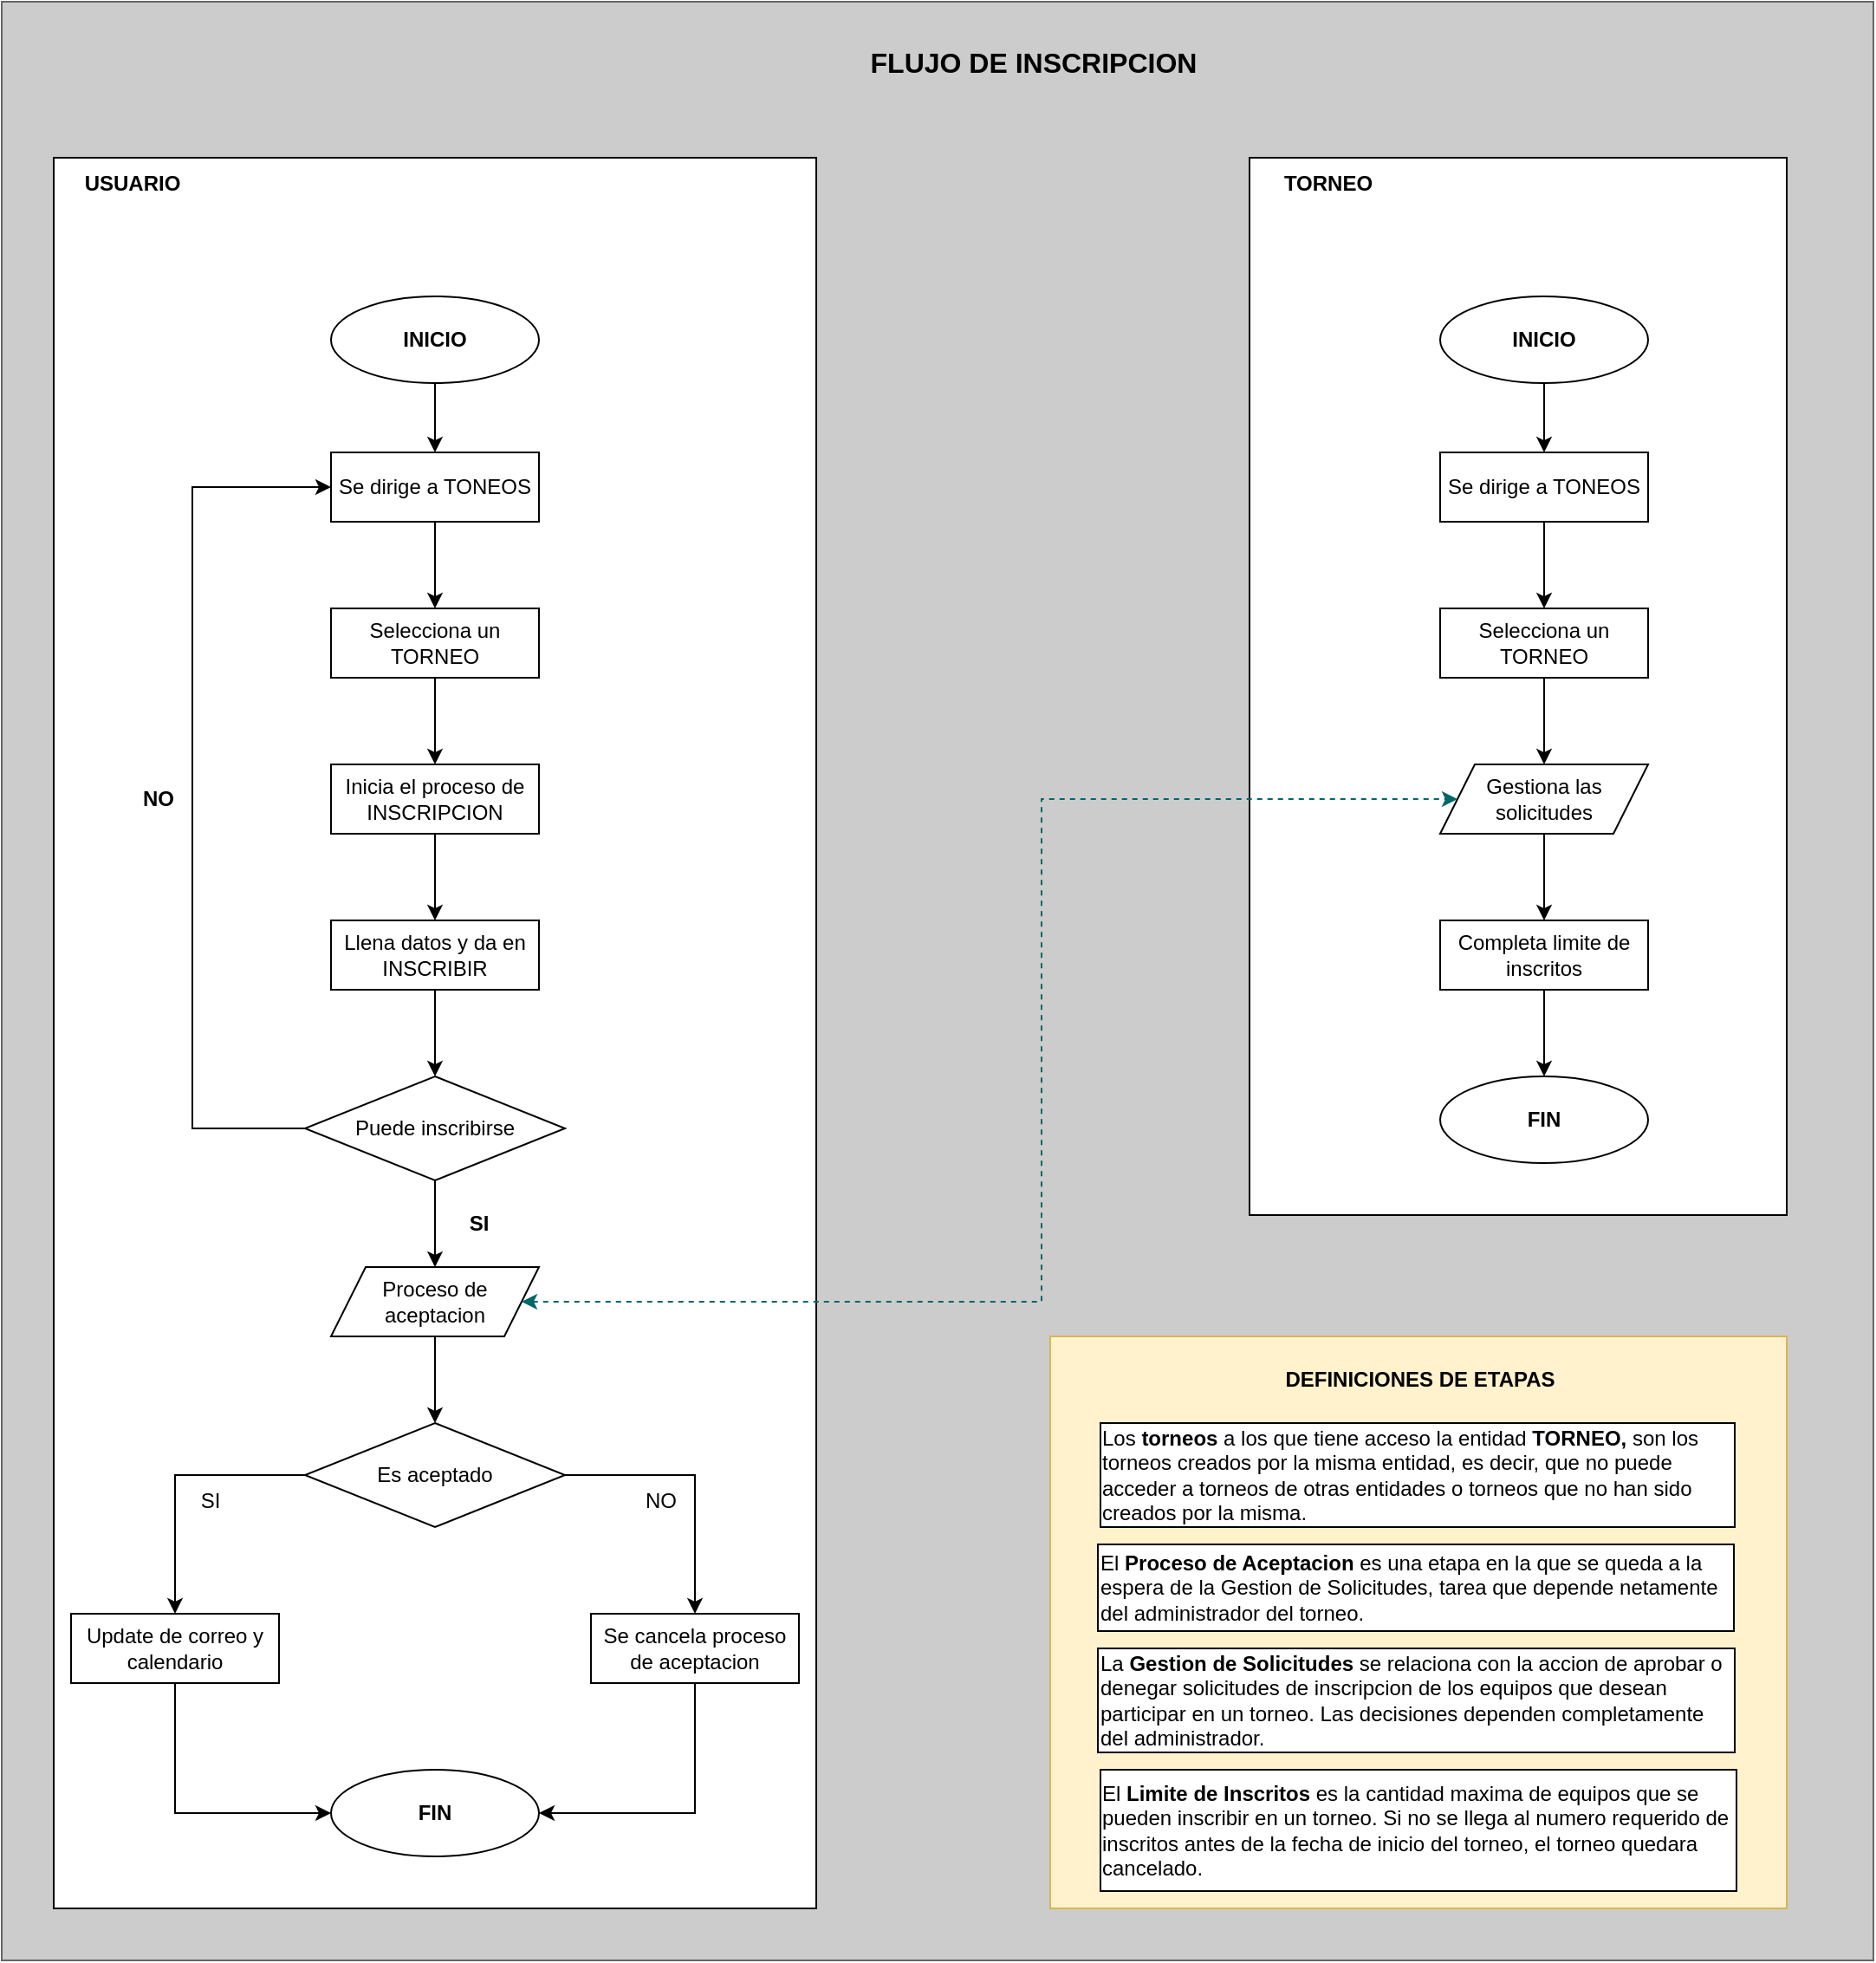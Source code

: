 <mxfile version="21.3.8" type="github" pages="5">
  <diagram name="inscripcion" id="Y-24xmNLAxgRaoytal5C">
    <mxGraphModel dx="2210" dy="1895" grid="1" gridSize="10" guides="1" tooltips="1" connect="1" arrows="1" fold="1" page="1" pageScale="1" pageWidth="850" pageHeight="1100" math="0" shadow="0">
      <root>
        <mxCell id="0" />
        <mxCell id="1" parent="0" />
        <mxCell id="JD_kTPQFQz83Q4ljXOue-20" value="" style="rounded=0;whiteSpace=wrap;html=1;fillColor=#CCCCCC;fontColor=#333333;strokeColor=#666666;" parent="1" vertex="1">
          <mxGeometry x="-720" y="-50" width="1080" height="1130" as="geometry" />
        </mxCell>
        <mxCell id="JD_kTPQFQz83Q4ljXOue-16" value="" style="rounded=0;whiteSpace=wrap;html=1;" parent="1" vertex="1">
          <mxGeometry y="40" width="310" height="610" as="geometry" />
        </mxCell>
        <mxCell id="JD_kTPQFQz83Q4ljXOue-2" value="" style="rounded=0;whiteSpace=wrap;html=1;" parent="1" vertex="1">
          <mxGeometry x="-690" y="40" width="440" height="1010" as="geometry" />
        </mxCell>
        <mxCell id="ZwXD3ek1ThLcZuZ4uvnD-1" value="&lt;b&gt;INICIO&lt;/b&gt;" style="ellipse;whiteSpace=wrap;html=1;" parent="1" vertex="1">
          <mxGeometry x="-530" y="120" width="120" height="50" as="geometry" />
        </mxCell>
        <mxCell id="ZwXD3ek1ThLcZuZ4uvnD-3" value="&lt;b&gt;USUARIO&lt;/b&gt;" style="text;html=1;align=center;verticalAlign=middle;resizable=0;points=[];autosize=1;strokeColor=none;fillColor=none;" parent="1" vertex="1">
          <mxGeometry x="-690" y="40" width="90" height="30" as="geometry" />
        </mxCell>
        <mxCell id="ZwXD3ek1ThLcZuZ4uvnD-5" value="Se dirige a TONEOS" style="whiteSpace=wrap;html=1;" parent="1" vertex="1">
          <mxGeometry x="-530" y="210" width="120" height="40" as="geometry" />
        </mxCell>
        <mxCell id="ZwXD3ek1ThLcZuZ4uvnD-7" value="Selecciona un TORNEO" style="whiteSpace=wrap;html=1;" parent="1" vertex="1">
          <mxGeometry x="-530" y="300" width="120" height="40" as="geometry" />
        </mxCell>
        <mxCell id="ZwXD3ek1ThLcZuZ4uvnD-8" value="Inicia el proceso de INSCRIPCION" style="whiteSpace=wrap;html=1;" parent="1" vertex="1">
          <mxGeometry x="-530" y="390" width="120" height="40" as="geometry" />
        </mxCell>
        <mxCell id="ZwXD3ek1ThLcZuZ4uvnD-9" value="Llena datos y da en INSCRIBIR" style="whiteSpace=wrap;html=1;" parent="1" vertex="1">
          <mxGeometry x="-530" y="480" width="120" height="40" as="geometry" />
        </mxCell>
        <mxCell id="ZwXD3ek1ThLcZuZ4uvnD-10" value="Puede inscribirse " style="rhombus;whiteSpace=wrap;html=1;" parent="1" vertex="1">
          <mxGeometry x="-545" y="570" width="150" height="60" as="geometry" />
        </mxCell>
        <mxCell id="ZwXD3ek1ThLcZuZ4uvnD-11" value="" style="endArrow=classic;html=1;rounded=0;exitX=0;exitY=0.5;exitDx=0;exitDy=0;entryX=0;entryY=0.5;entryDx=0;entryDy=0;" parent="1" source="ZwXD3ek1ThLcZuZ4uvnD-10" target="ZwXD3ek1ThLcZuZ4uvnD-5" edge="1">
          <mxGeometry width="50" height="50" relative="1" as="geometry">
            <mxPoint x="-660" y="570" as="sourcePoint" />
            <mxPoint x="-600" y="220" as="targetPoint" />
            <Array as="points">
              <mxPoint x="-610" y="600" />
              <mxPoint x="-610" y="230" />
            </Array>
          </mxGeometry>
        </mxCell>
        <mxCell id="ZwXD3ek1ThLcZuZ4uvnD-12" value="&lt;b&gt;NO&lt;/b&gt;" style="text;html=1;align=center;verticalAlign=middle;resizable=0;points=[];autosize=1;strokeColor=none;fillColor=none;" parent="1" vertex="1">
          <mxGeometry x="-650" y="395" width="40" height="30" as="geometry" />
        </mxCell>
        <mxCell id="ZwXD3ek1ThLcZuZ4uvnD-13" value="Proceso de aceptacion" style="shape=parallelogram;perimeter=parallelogramPerimeter;whiteSpace=wrap;html=1;fixedSize=1;" parent="1" vertex="1">
          <mxGeometry x="-530" y="680" width="120" height="40" as="geometry" />
        </mxCell>
        <mxCell id="ZwXD3ek1ThLcZuZ4uvnD-14" value="Es aceptado" style="rhombus;whiteSpace=wrap;html=1;" parent="1" vertex="1">
          <mxGeometry x="-545" y="770" width="150" height="60" as="geometry" />
        </mxCell>
        <mxCell id="ZwXD3ek1ThLcZuZ4uvnD-16" value="Update de correo y calendario" style="whiteSpace=wrap;html=1;" parent="1" vertex="1">
          <mxGeometry x="-680" y="880" width="120" height="40" as="geometry" />
        </mxCell>
        <mxCell id="ZwXD3ek1ThLcZuZ4uvnD-17" value="" style="endArrow=classic;html=1;rounded=0;exitX=0.5;exitY=1;exitDx=0;exitDy=0;entryX=0.5;entryY=0;entryDx=0;entryDy=0;" parent="1" source="ZwXD3ek1ThLcZuZ4uvnD-1" target="ZwXD3ek1ThLcZuZ4uvnD-5" edge="1">
          <mxGeometry width="50" height="50" relative="1" as="geometry">
            <mxPoint x="-750" y="250" as="sourcePoint" />
            <mxPoint x="-700" y="200" as="targetPoint" />
          </mxGeometry>
        </mxCell>
        <mxCell id="ZwXD3ek1ThLcZuZ4uvnD-18" value="" style="endArrow=classic;html=1;rounded=0;exitX=0.5;exitY=1;exitDx=0;exitDy=0;entryX=0.5;entryY=0;entryDx=0;entryDy=0;" parent="1" source="ZwXD3ek1ThLcZuZ4uvnD-5" target="ZwXD3ek1ThLcZuZ4uvnD-7" edge="1">
          <mxGeometry width="50" height="50" relative="1" as="geometry">
            <mxPoint x="-460" y="180" as="sourcePoint" />
            <mxPoint x="-460" y="220" as="targetPoint" />
          </mxGeometry>
        </mxCell>
        <mxCell id="ZwXD3ek1ThLcZuZ4uvnD-19" value="" style="endArrow=classic;html=1;rounded=0;exitX=0.5;exitY=1;exitDx=0;exitDy=0;entryX=0.5;entryY=0;entryDx=0;entryDy=0;" parent="1" source="ZwXD3ek1ThLcZuZ4uvnD-7" target="ZwXD3ek1ThLcZuZ4uvnD-8" edge="1">
          <mxGeometry width="50" height="50" relative="1" as="geometry">
            <mxPoint x="-460" y="260" as="sourcePoint" />
            <mxPoint x="-460" y="310" as="targetPoint" />
          </mxGeometry>
        </mxCell>
        <mxCell id="ZwXD3ek1ThLcZuZ4uvnD-20" value="" style="endArrow=classic;html=1;rounded=0;exitX=0.5;exitY=1;exitDx=0;exitDy=0;entryX=0.5;entryY=0;entryDx=0;entryDy=0;" parent="1" source="ZwXD3ek1ThLcZuZ4uvnD-8" target="ZwXD3ek1ThLcZuZ4uvnD-9" edge="1">
          <mxGeometry width="50" height="50" relative="1" as="geometry">
            <mxPoint x="-460" y="350" as="sourcePoint" />
            <mxPoint x="-460" y="400" as="targetPoint" />
          </mxGeometry>
        </mxCell>
        <mxCell id="ZwXD3ek1ThLcZuZ4uvnD-21" value="" style="endArrow=classic;html=1;rounded=0;exitX=0.5;exitY=1;exitDx=0;exitDy=0;entryX=0.5;entryY=0;entryDx=0;entryDy=0;" parent="1" source="ZwXD3ek1ThLcZuZ4uvnD-9" target="ZwXD3ek1ThLcZuZ4uvnD-10" edge="1">
          <mxGeometry width="50" height="50" relative="1" as="geometry">
            <mxPoint x="-460" y="440" as="sourcePoint" />
            <mxPoint x="-460" y="490" as="targetPoint" />
          </mxGeometry>
        </mxCell>
        <mxCell id="ZwXD3ek1ThLcZuZ4uvnD-22" value="" style="endArrow=classic;html=1;rounded=0;exitX=0.5;exitY=1;exitDx=0;exitDy=0;entryX=0.5;entryY=0;entryDx=0;entryDy=0;" parent="1" source="ZwXD3ek1ThLcZuZ4uvnD-10" target="ZwXD3ek1ThLcZuZ4uvnD-13" edge="1">
          <mxGeometry width="50" height="50" relative="1" as="geometry">
            <mxPoint x="-460" y="530" as="sourcePoint" />
            <mxPoint x="-460" y="580" as="targetPoint" />
          </mxGeometry>
        </mxCell>
        <mxCell id="ZwXD3ek1ThLcZuZ4uvnD-23" value="" style="endArrow=classic;html=1;rounded=0;exitX=0.5;exitY=1;exitDx=0;exitDy=0;entryX=0.5;entryY=0;entryDx=0;entryDy=0;" parent="1" source="ZwXD3ek1ThLcZuZ4uvnD-13" target="ZwXD3ek1ThLcZuZ4uvnD-14" edge="1">
          <mxGeometry width="50" height="50" relative="1" as="geometry">
            <mxPoint x="-460" y="640" as="sourcePoint" />
            <mxPoint x="-460" y="690" as="targetPoint" />
          </mxGeometry>
        </mxCell>
        <mxCell id="ZwXD3ek1ThLcZuZ4uvnD-25" value="" style="endArrow=classic;html=1;rounded=0;exitX=0;exitY=0.5;exitDx=0;exitDy=0;entryX=0.5;entryY=0;entryDx=0;entryDy=0;" parent="1" source="ZwXD3ek1ThLcZuZ4uvnD-14" target="ZwXD3ek1ThLcZuZ4uvnD-16" edge="1">
          <mxGeometry width="50" height="50" relative="1" as="geometry">
            <mxPoint x="-460" y="730" as="sourcePoint" />
            <mxPoint x="-460" y="780" as="targetPoint" />
            <Array as="points">
              <mxPoint x="-620" y="800" />
            </Array>
          </mxGeometry>
        </mxCell>
        <mxCell id="ZwXD3ek1ThLcZuZ4uvnD-26" value="&lt;b&gt;FIN&lt;/b&gt;" style="ellipse;whiteSpace=wrap;html=1;" parent="1" vertex="1">
          <mxGeometry x="-530" y="970" width="120" height="50" as="geometry" />
        </mxCell>
        <mxCell id="ZwXD3ek1ThLcZuZ4uvnD-27" value="" style="endArrow=classic;html=1;rounded=0;exitX=0.5;exitY=1;exitDx=0;exitDy=0;entryX=0;entryY=0.5;entryDx=0;entryDy=0;" parent="1" source="ZwXD3ek1ThLcZuZ4uvnD-16" target="ZwXD3ek1ThLcZuZ4uvnD-26" edge="1">
          <mxGeometry width="50" height="50" relative="1" as="geometry">
            <mxPoint x="-460" y="840" as="sourcePoint" />
            <mxPoint x="-460" y="890" as="targetPoint" />
            <Array as="points">
              <mxPoint x="-620" y="995" />
            </Array>
          </mxGeometry>
        </mxCell>
        <mxCell id="ZwXD3ek1ThLcZuZ4uvnD-28" value="&lt;b&gt;SI&lt;/b&gt;" style="text;html=1;align=center;verticalAlign=middle;resizable=0;points=[];autosize=1;strokeColor=none;fillColor=none;" parent="1" vertex="1">
          <mxGeometry x="-465" y="640" width="40" height="30" as="geometry" />
        </mxCell>
        <mxCell id="ZwXD3ek1ThLcZuZ4uvnD-29" value="SI" style="text;html=1;align=center;verticalAlign=middle;resizable=0;points=[];autosize=1;strokeColor=none;fillColor=none;" parent="1" vertex="1">
          <mxGeometry x="-620" y="800" width="40" height="30" as="geometry" />
        </mxCell>
        <mxCell id="ZwXD3ek1ThLcZuZ4uvnD-31" value="Se cancela proceso de aceptacion" style="whiteSpace=wrap;html=1;" parent="1" vertex="1">
          <mxGeometry x="-380" y="880" width="120" height="40" as="geometry" />
        </mxCell>
        <mxCell id="ZwXD3ek1ThLcZuZ4uvnD-32" value="" style="endArrow=classic;html=1;rounded=0;exitX=1;exitY=0.5;exitDx=0;exitDy=0;entryX=0.5;entryY=0;entryDx=0;entryDy=0;" parent="1" source="ZwXD3ek1ThLcZuZ4uvnD-14" target="ZwXD3ek1ThLcZuZ4uvnD-31" edge="1">
          <mxGeometry width="50" height="50" relative="1" as="geometry">
            <mxPoint x="-460" y="730" as="sourcePoint" />
            <mxPoint x="-460" y="780" as="targetPoint" />
            <Array as="points">
              <mxPoint x="-320" y="800" />
            </Array>
          </mxGeometry>
        </mxCell>
        <mxCell id="ZwXD3ek1ThLcZuZ4uvnD-33" value="NO" style="text;html=1;align=center;verticalAlign=middle;resizable=0;points=[];autosize=1;strokeColor=none;fillColor=none;" parent="1" vertex="1">
          <mxGeometry x="-360" y="800" width="40" height="30" as="geometry" />
        </mxCell>
        <mxCell id="ZwXD3ek1ThLcZuZ4uvnD-34" value="" style="endArrow=classic;html=1;rounded=0;exitX=0.5;exitY=1;exitDx=0;exitDy=0;entryX=1;entryY=0.5;entryDx=0;entryDy=0;" parent="1" source="ZwXD3ek1ThLcZuZ4uvnD-31" target="ZwXD3ek1ThLcZuZ4uvnD-26" edge="1">
          <mxGeometry width="50" height="50" relative="1" as="geometry">
            <mxPoint x="-320" y="940" as="sourcePoint" />
            <mxPoint x="-245" y="1020" as="targetPoint" />
            <Array as="points">
              <mxPoint x="-320" y="995" />
            </Array>
          </mxGeometry>
        </mxCell>
        <mxCell id="JD_kTPQFQz83Q4ljXOue-3" value="&lt;b&gt;INICIO&lt;/b&gt;" style="ellipse;whiteSpace=wrap;html=1;" parent="1" vertex="1">
          <mxGeometry x="110" y="120" width="120" height="50" as="geometry" />
        </mxCell>
        <mxCell id="JD_kTPQFQz83Q4ljXOue-4" value="&lt;div&gt;&lt;b&gt;TORNEO&lt;/b&gt;&lt;/div&gt;" style="text;html=1;align=center;verticalAlign=middle;resizable=0;points=[];autosize=1;strokeColor=none;fillColor=none;" parent="1" vertex="1">
          <mxGeometry x="5" y="40" width="80" height="30" as="geometry" />
        </mxCell>
        <mxCell id="JD_kTPQFQz83Q4ljXOue-5" value="&lt;font size=&quot;1&quot;&gt;&lt;b style=&quot;font-size: 16px;&quot;&gt;FLUJO DE INSCRIPCION&lt;/b&gt;&lt;/font&gt;" style="text;html=1;align=center;verticalAlign=middle;resizable=0;points=[];autosize=1;strokeColor=none;fillColor=none;" parent="1" vertex="1">
          <mxGeometry x="-250" y="-30" width="250" height="30" as="geometry" />
        </mxCell>
        <mxCell id="JD_kTPQFQz83Q4ljXOue-6" value="Se dirige a TONEOS" style="whiteSpace=wrap;html=1;" parent="1" vertex="1">
          <mxGeometry x="110" y="210" width="120" height="40" as="geometry" />
        </mxCell>
        <mxCell id="JD_kTPQFQz83Q4ljXOue-7" value="Selecciona un TORNEO" style="whiteSpace=wrap;html=1;" parent="1" vertex="1">
          <mxGeometry x="110" y="300" width="120" height="40" as="geometry" />
        </mxCell>
        <mxCell id="JD_kTPQFQz83Q4ljXOue-9" value="Gestiona las solicitudes" style="shape=parallelogram;perimeter=parallelogramPerimeter;whiteSpace=wrap;html=1;fixedSize=1;" parent="1" vertex="1">
          <mxGeometry x="110" y="390" width="120" height="40" as="geometry" />
        </mxCell>
        <mxCell id="JD_kTPQFQz83Q4ljXOue-10" value="Completa limite de inscritos" style="rounded=0;whiteSpace=wrap;html=1;" parent="1" vertex="1">
          <mxGeometry x="110" y="480" width="120" height="40" as="geometry" />
        </mxCell>
        <mxCell id="JD_kTPQFQz83Q4ljXOue-11" value="&lt;b&gt;FIN&lt;/b&gt;" style="ellipse;whiteSpace=wrap;html=1;" parent="1" vertex="1">
          <mxGeometry x="110" y="570" width="120" height="50" as="geometry" />
        </mxCell>
        <mxCell id="JD_kTPQFQz83Q4ljXOue-12" value="" style="endArrow=classic;html=1;rounded=0;exitX=0.5;exitY=1;exitDx=0;exitDy=0;entryX=0.5;entryY=0;entryDx=0;entryDy=0;" parent="1" source="JD_kTPQFQz83Q4ljXOue-6" target="JD_kTPQFQz83Q4ljXOue-7" edge="1">
          <mxGeometry width="50" height="50" relative="1" as="geometry">
            <mxPoint x="-20" y="400" as="sourcePoint" />
            <mxPoint x="30" y="350" as="targetPoint" />
          </mxGeometry>
        </mxCell>
        <mxCell id="JD_kTPQFQz83Q4ljXOue-13" value="" style="endArrow=classic;html=1;rounded=0;exitX=0.5;exitY=1;exitDx=0;exitDy=0;entryX=0.5;entryY=0;entryDx=0;entryDy=0;" parent="1" source="JD_kTPQFQz83Q4ljXOue-7" target="JD_kTPQFQz83Q4ljXOue-9" edge="1">
          <mxGeometry width="50" height="50" relative="1" as="geometry">
            <mxPoint x="180" y="260" as="sourcePoint" />
            <mxPoint x="180" y="310" as="targetPoint" />
          </mxGeometry>
        </mxCell>
        <mxCell id="JD_kTPQFQz83Q4ljXOue-14" value="" style="endArrow=classic;html=1;rounded=0;exitX=0.5;exitY=1;exitDx=0;exitDy=0;entryX=0.5;entryY=0;entryDx=0;entryDy=0;" parent="1" source="JD_kTPQFQz83Q4ljXOue-9" target="JD_kTPQFQz83Q4ljXOue-10" edge="1">
          <mxGeometry width="50" height="50" relative="1" as="geometry">
            <mxPoint x="180" y="350" as="sourcePoint" />
            <mxPoint x="180" y="400" as="targetPoint" />
          </mxGeometry>
        </mxCell>
        <mxCell id="JD_kTPQFQz83Q4ljXOue-15" value="" style="endArrow=classic;html=1;rounded=0;exitX=0.5;exitY=1;exitDx=0;exitDy=0;entryX=0.5;entryY=0;entryDx=0;entryDy=0;" parent="1" source="JD_kTPQFQz83Q4ljXOue-10" target="JD_kTPQFQz83Q4ljXOue-11" edge="1">
          <mxGeometry width="50" height="50" relative="1" as="geometry">
            <mxPoint x="180" y="440" as="sourcePoint" />
            <mxPoint x="180" y="490" as="targetPoint" />
          </mxGeometry>
        </mxCell>
        <mxCell id="JD_kTPQFQz83Q4ljXOue-17" value="" style="endArrow=classic;html=1;rounded=0;exitX=0.5;exitY=1;exitDx=0;exitDy=0;" parent="1" source="JD_kTPQFQz83Q4ljXOue-3" edge="1">
          <mxGeometry width="50" height="50" relative="1" as="geometry">
            <mxPoint x="180" y="260" as="sourcePoint" />
            <mxPoint x="170" y="210" as="targetPoint" />
          </mxGeometry>
        </mxCell>
        <mxCell id="JD_kTPQFQz83Q4ljXOue-19" value="" style="endArrow=classic;startArrow=classic;html=1;rounded=0;entryX=0;entryY=0.5;entryDx=0;entryDy=0;dashed=1;fillColor=#e1d5e7;strokeColor=#006666;" parent="1" target="JD_kTPQFQz83Q4ljXOue-9" edge="1">
          <mxGeometry width="50" height="50" relative="1" as="geometry">
            <mxPoint x="-420" y="700" as="sourcePoint" />
            <mxPoint x="-120" y="240" as="targetPoint" />
            <Array as="points">
              <mxPoint x="-120" y="700" />
              <mxPoint x="-120" y="410" />
            </Array>
          </mxGeometry>
        </mxCell>
        <mxCell id="JD_kTPQFQz83Q4ljXOue-21" value="" style="rounded=0;whiteSpace=wrap;html=1;fillColor=#fff2cc;strokeColor=#d6b656;" parent="1" vertex="1">
          <mxGeometry x="-115" y="720" width="425" height="330" as="geometry" />
        </mxCell>
        <mxCell id="JD_kTPQFQz83Q4ljXOue-22" value="&lt;div align=&quot;left&quot;&gt;La &lt;b&gt;Gestion de Solicitudes&lt;/b&gt; se relaciona con la accion de aprobar o denegar solicitudes de inscripcion de los equipos que desean participar en un torneo. Las decisiones dependen completamente del administrador.&lt;br&gt;&lt;/div&gt;" style="rounded=0;whiteSpace=wrap;html=1;" parent="1" vertex="1">
          <mxGeometry x="-87.5" y="900" width="367.5" height="60" as="geometry" />
        </mxCell>
        <mxCell id="JD_kTPQFQz83Q4ljXOue-23" value="&lt;div align=&quot;left&quot;&gt;El &lt;b&gt;Proceso de Aceptacion&lt;/b&gt; es una etapa en la que se queda a la espera de la Gestion de Solicitudes, tarea que depende netamente del administrador del torneo.&lt;br&gt;&lt;/div&gt;" style="rounded=0;whiteSpace=wrap;html=1;" parent="1" vertex="1">
          <mxGeometry x="-87.5" y="840" width="367" height="50" as="geometry" />
        </mxCell>
        <mxCell id="JD_kTPQFQz83Q4ljXOue-24" value="&lt;div align=&quot;left&quot;&gt;El &lt;b&gt;Limite de Inscritos&lt;/b&gt; es la cantidad maxima de equipos que se pueden inscribir en un torneo. Si no se llega al numero requerido de inscritos antes de la fecha de inicio del torneo, el torneo quedara cancelado.&lt;br&gt;&lt;/div&gt;" style="rounded=0;whiteSpace=wrap;html=1;" parent="1" vertex="1">
          <mxGeometry x="-86" y="970" width="367" height="70" as="geometry" />
        </mxCell>
        <mxCell id="JD_kTPQFQz83Q4ljXOue-25" value="DEFINICIONES DE ETAPAS" style="text;html=1;align=center;verticalAlign=middle;resizable=0;points=[];autosize=1;strokeColor=none;fillColor=none;fontStyle=1" parent="1" vertex="1">
          <mxGeometry x="-7.5" y="730" width="210" height="30" as="geometry" />
        </mxCell>
        <mxCell id="JD_kTPQFQz83Q4ljXOue-26" value="&lt;div align=&quot;left&quot;&gt;Los &lt;b&gt;torneos&lt;/b&gt; a los que tiene acceso la entidad &lt;b&gt;TORNEO, &lt;/b&gt;son los torneos creados por la misma entidad, es decir, que no puede acceder a torneos de otras entidades o torneos que no han sido creados por la misma.&lt;br&gt;&lt;/div&gt;" style="rounded=0;whiteSpace=wrap;html=1;" parent="1" vertex="1">
          <mxGeometry x="-86" y="770" width="366" height="60" as="geometry" />
        </mxCell>
      </root>
    </mxGraphModel>
  </diagram>
  <diagram id="HyaSAQh6mMKIQlYZaE5O" name="creacion-torneo">
    <mxGraphModel dx="2210" dy="795" grid="1" gridSize="10" guides="1" tooltips="1" connect="1" arrows="1" fold="1" page="1" pageScale="1" pageWidth="850" pageHeight="1100" math="0" shadow="0">
      <root>
        <mxCell id="0" />
        <mxCell id="1" parent="0" />
        <mxCell id="Lk7n9LXhCXs3SglXL15r-13" value="" style="rounded=0;whiteSpace=wrap;html=1;fillColor=#CCCCCC;" parent="1" vertex="1">
          <mxGeometry x="-740" y="10" width="550" height="640" as="geometry" />
        </mxCell>
        <mxCell id="Lk7n9LXhCXs3SglXL15r-12" value="" style="rounded=0;whiteSpace=wrap;html=1;" parent="1" vertex="1">
          <mxGeometry x="-630" y="80" width="330" height="530" as="geometry" />
        </mxCell>
        <mxCell id="gnhx9qIct6_YDooxrBQ6-1" value="&lt;b&gt;INICIO&lt;/b&gt;" style="ellipse;whiteSpace=wrap;html=1;" parent="1" vertex="1">
          <mxGeometry x="-530" y="120" width="120" height="50" as="geometry" />
        </mxCell>
        <mxCell id="Lk7n9LXhCXs3SglXL15r-1" value="Se dirige a TONEOS" style="whiteSpace=wrap;html=1;" parent="1" vertex="1">
          <mxGeometry x="-530" y="210" width="120" height="40" as="geometry" />
        </mxCell>
        <mxCell id="Lk7n9LXhCXs3SglXL15r-2" value="TORNEO" style="text;html=1;align=center;verticalAlign=middle;resizable=0;points=[];autosize=1;strokeColor=none;fillColor=none;fontStyle=1" parent="1" vertex="1">
          <mxGeometry x="-630" y="80" width="80" height="30" as="geometry" />
        </mxCell>
        <mxCell id="Lk7n9LXhCXs3SglXL15r-3" value="Selecciona crear TORNEO" style="whiteSpace=wrap;html=1;" parent="1" vertex="1">
          <mxGeometry x="-530" y="290" width="120" height="40" as="geometry" />
        </mxCell>
        <mxCell id="Lk7n9LXhCXs3SglXL15r-4" value="Llena datos" style="whiteSpace=wrap;html=1;" parent="1" vertex="1">
          <mxGeometry x="-530" y="370" width="120" height="40" as="geometry" />
        </mxCell>
        <mxCell id="Lk7n9LXhCXs3SglXL15r-5" value="Publica el TORNEO" style="whiteSpace=wrap;html=1;" parent="1" vertex="1">
          <mxGeometry x="-530" y="450" width="120" height="40" as="geometry" />
        </mxCell>
        <mxCell id="Lk7n9LXhCXs3SglXL15r-6" value="&lt;b&gt;FIN&lt;/b&gt;" style="ellipse;whiteSpace=wrap;html=1;" parent="1" vertex="1">
          <mxGeometry x="-530" y="530" width="120" height="50" as="geometry" />
        </mxCell>
        <mxCell id="Lk7n9LXhCXs3SglXL15r-7" value="" style="endArrow=classic;html=1;rounded=0;exitX=0.5;exitY=1;exitDx=0;exitDy=0;entryX=0.5;entryY=0;entryDx=0;entryDy=0;" parent="1" source="gnhx9qIct6_YDooxrBQ6-1" target="Lk7n9LXhCXs3SglXL15r-1" edge="1">
          <mxGeometry width="50" height="50" relative="1" as="geometry">
            <mxPoint x="-360" y="200" as="sourcePoint" />
            <mxPoint x="-310" y="150" as="targetPoint" />
          </mxGeometry>
        </mxCell>
        <mxCell id="Lk7n9LXhCXs3SglXL15r-8" value="" style="endArrow=classic;html=1;rounded=0;exitX=0.5;exitY=1;exitDx=0;exitDy=0;entryX=0.5;entryY=0;entryDx=0;entryDy=0;" parent="1" source="Lk7n9LXhCXs3SglXL15r-1" target="Lk7n9LXhCXs3SglXL15r-3" edge="1">
          <mxGeometry width="50" height="50" relative="1" as="geometry">
            <mxPoint x="-460" y="180" as="sourcePoint" />
            <mxPoint x="-460" y="220" as="targetPoint" />
          </mxGeometry>
        </mxCell>
        <mxCell id="Lk7n9LXhCXs3SglXL15r-9" value="" style="endArrow=classic;html=1;rounded=0;exitX=0.5;exitY=1;exitDx=0;exitDy=0;entryX=0.5;entryY=0;entryDx=0;entryDy=0;" parent="1" source="Lk7n9LXhCXs3SglXL15r-3" target="Lk7n9LXhCXs3SglXL15r-4" edge="1">
          <mxGeometry width="50" height="50" relative="1" as="geometry">
            <mxPoint x="-460" y="260" as="sourcePoint" />
            <mxPoint x="-460" y="300" as="targetPoint" />
          </mxGeometry>
        </mxCell>
        <mxCell id="Lk7n9LXhCXs3SglXL15r-10" value="" style="endArrow=classic;html=1;rounded=0;exitX=0.5;exitY=1;exitDx=0;exitDy=0;entryX=0.5;entryY=0;entryDx=0;entryDy=0;" parent="1" source="Lk7n9LXhCXs3SglXL15r-4" target="Lk7n9LXhCXs3SglXL15r-5" edge="1">
          <mxGeometry width="50" height="50" relative="1" as="geometry">
            <mxPoint x="-460" y="340" as="sourcePoint" />
            <mxPoint x="-460" y="380" as="targetPoint" />
          </mxGeometry>
        </mxCell>
        <mxCell id="Lk7n9LXhCXs3SglXL15r-11" value="" style="endArrow=classic;html=1;rounded=0;exitX=0.5;exitY=1;exitDx=0;exitDy=0;entryX=0.5;entryY=0;entryDx=0;entryDy=0;" parent="1" source="Lk7n9LXhCXs3SglXL15r-5" target="Lk7n9LXhCXs3SglXL15r-6" edge="1">
          <mxGeometry width="50" height="50" relative="1" as="geometry">
            <mxPoint x="-460" y="420" as="sourcePoint" />
            <mxPoint x="-460" y="460" as="targetPoint" />
          </mxGeometry>
        </mxCell>
        <mxCell id="Lk7n9LXhCXs3SglXL15r-14" value="FLUJO DE CREACION DE TORNEO" style="text;html=1;align=center;verticalAlign=middle;resizable=0;points=[];autosize=1;strokeColor=none;fillColor=none;fontStyle=1" parent="1" vertex="1">
          <mxGeometry x="-600" y="30" width="260" height="30" as="geometry" />
        </mxCell>
      </root>
    </mxGraphModel>
  </diagram>
  <diagram id="RElOvAX1Hr80GGGRn5ZE" name="gestion-solicitudes">
    <mxGraphModel dx="3060" dy="795" grid="1" gridSize="10" guides="1" tooltips="1" connect="1" arrows="1" fold="1" page="1" pageScale="1" pageWidth="850" pageHeight="1100" math="0" shadow="0">
      <root>
        <mxCell id="0" />
        <mxCell id="1" parent="0" />
        <mxCell id="ACa7nJiacGw2iBH8feaN-22" value="" style="rounded=0;whiteSpace=wrap;html=1;fillColor=#CCCCCC;" parent="1" vertex="1">
          <mxGeometry x="-1190" y="30" width="1430" height="1320" as="geometry" />
        </mxCell>
        <mxCell id="w3qiOhdghA_4KW7LXUzp-1" value="&lt;b&gt;INICIO&lt;/b&gt;" style="ellipse;whiteSpace=wrap;html=1;" parent="1" vertex="1">
          <mxGeometry x="-530" y="120" width="120" height="50" as="geometry" />
        </mxCell>
        <mxCell id="qVQxaJqHuriN8lFOShLZ-1" value="Se dirige a TONEOS" style="whiteSpace=wrap;html=1;" parent="1" vertex="1">
          <mxGeometry x="-680" y="220" width="120" height="40" as="geometry" />
        </mxCell>
        <mxCell id="qVQxaJqHuriN8lFOShLZ-2" value="Selecciona TORNEO" style="whiteSpace=wrap;html=1;" parent="1" vertex="1">
          <mxGeometry x="-680" y="310" width="120" height="40" as="geometry" />
        </mxCell>
        <mxCell id="qVQxaJqHuriN8lFOShLZ-4" value="Selecciona notificaciones" style="whiteSpace=wrap;html=1;" parent="1" vertex="1">
          <mxGeometry x="-370" y="220" width="120" height="40" as="geometry" />
        </mxCell>
        <mxCell id="qVQxaJqHuriN8lFOShLZ-7" value="Lo redirige a TORNEO" style="whiteSpace=wrap;html=1;" parent="1" vertex="1">
          <mxGeometry x="-370" y="310" width="120" height="40" as="geometry" />
        </mxCell>
        <mxCell id="qVQxaJqHuriN8lFOShLZ-8" value="Selecciona TORNEO" style="whiteSpace=wrap;html=1;" parent="1" vertex="1">
          <mxGeometry x="-530" y="400" width="120" height="40" as="geometry" />
        </mxCell>
        <mxCell id="vSPBIC9v2XuqTKUxTnfL-1" value="&lt;div align=&quot;center&quot;&gt;Periodo de inscripcion termino&lt;/div&gt;" style="rhombus;whiteSpace=wrap;html=1;align=center;" parent="1" vertex="1">
          <mxGeometry x="-556.25" y="500" width="172.5" height="70" as="geometry" />
        </mxCell>
        <mxCell id="vSPBIC9v2XuqTKUxTnfL-3" value="NO" style="text;html=1;align=center;verticalAlign=middle;resizable=0;points=[];autosize=1;strokeColor=none;fillColor=none;fontStyle=1" parent="1" vertex="1">
          <mxGeometry x="-670" y="535" width="40" height="30" as="geometry" />
        </mxCell>
        <mxCell id="vSPBIC9v2XuqTKUxTnfL-4" value="SI" style="text;html=1;align=center;verticalAlign=middle;resizable=0;points=[];autosize=1;strokeColor=none;fillColor=none;fontStyle=1" parent="1" vertex="1">
          <mxGeometry x="-290" y="535" width="40" height="30" as="geometry" />
        </mxCell>
        <mxCell id="0_wm-EIDD5g1hLT-IUJf-1" value="Se completaron los equipos" style="rhombus;whiteSpace=wrap;html=1;" parent="1" vertex="1">
          <mxGeometry x="-320" y="600" width="150" height="60" as="geometry" />
        </mxCell>
        <mxCell id="0_wm-EIDD5g1hLT-IUJf-2" value="Se completaron los equipos" style="rhombus;whiteSpace=wrap;html=1;" parent="1" vertex="1">
          <mxGeometry x="-750" y="600" width="150" height="60" as="geometry" />
        </mxCell>
        <mxCell id="0_wm-EIDD5g1hLT-IUJf-3" value="Inicia periodo de Gestion de Partidos" style="whiteSpace=wrap;html=1;" parent="1" vertex="1">
          <mxGeometry x="-160" y="720" width="120" height="80" as="geometry" />
        </mxCell>
        <mxCell id="0_wm-EIDD5g1hLT-IUJf-4" value="Se cancela el torneo" style="whiteSpace=wrap;html=1;" parent="1" vertex="1">
          <mxGeometry x="-440" y="720" width="120" height="80" as="geometry" />
        </mxCell>
        <mxCell id="0_wm-EIDD5g1hLT-IUJf-5" value="Se espera confirmacion para entrar a gestion de partidos" style="whiteSpace=wrap;html=1;" parent="1" vertex="1">
          <mxGeometry x="-620" y="720" width="120" height="80" as="geometry" />
        </mxCell>
        <mxCell id="0_wm-EIDD5g1hLT-IUJf-6" value="Se siguen gestionando o esperando solicitudes" style="whiteSpace=wrap;html=1;" parent="1" vertex="1">
          <mxGeometry x="-850" y="720" width="122" height="80" as="geometry" />
        </mxCell>
        <mxCell id="0_wm-EIDD5g1hLT-IUJf-7" value="" style="endArrow=classic;html=1;rounded=0;exitX=0;exitY=0.5;exitDx=0;exitDy=0;entryX=0.5;entryY=0;entryDx=0;entryDy=0;" parent="1" source="w3qiOhdghA_4KW7LXUzp-1" target="qVQxaJqHuriN8lFOShLZ-1" edge="1">
          <mxGeometry width="50" height="50" relative="1" as="geometry">
            <mxPoint x="-760" y="190" as="sourcePoint" />
            <mxPoint x="-710" y="140" as="targetPoint" />
            <Array as="points">
              <mxPoint x="-620" y="145" />
            </Array>
          </mxGeometry>
        </mxCell>
        <mxCell id="0_wm-EIDD5g1hLT-IUJf-8" value="" style="endArrow=classic;html=1;rounded=0;exitX=1;exitY=0.5;exitDx=0;exitDy=0;entryX=0.5;entryY=0;entryDx=0;entryDy=0;" parent="1" source="w3qiOhdghA_4KW7LXUzp-1" target="qVQxaJqHuriN8lFOShLZ-4" edge="1">
          <mxGeometry width="50" height="50" relative="1" as="geometry">
            <mxPoint x="-520" y="155" as="sourcePoint" />
            <mxPoint x="-610" y="230" as="targetPoint" />
            <Array as="points">
              <mxPoint x="-310" y="145" />
            </Array>
          </mxGeometry>
        </mxCell>
        <mxCell id="0_wm-EIDD5g1hLT-IUJf-9" value="" style="endArrow=classic;html=1;rounded=0;exitX=0.5;exitY=1;exitDx=0;exitDy=0;entryX=0.5;entryY=0;entryDx=0;entryDy=0;" parent="1" source="qVQxaJqHuriN8lFOShLZ-1" target="qVQxaJqHuriN8lFOShLZ-2" edge="1">
          <mxGeometry width="50" height="50" relative="1" as="geometry">
            <mxPoint x="-780" y="350" as="sourcePoint" />
            <mxPoint x="-730" y="300" as="targetPoint" />
          </mxGeometry>
        </mxCell>
        <mxCell id="0_wm-EIDD5g1hLT-IUJf-10" value="" style="endArrow=classic;html=1;rounded=0;exitX=0.5;exitY=1;exitDx=0;exitDy=0;entryX=0.5;entryY=0;entryDx=0;entryDy=0;" parent="1" source="qVQxaJqHuriN8lFOShLZ-4" target="qVQxaJqHuriN8lFOShLZ-7" edge="1">
          <mxGeometry width="50" height="50" relative="1" as="geometry">
            <mxPoint x="-610" y="270" as="sourcePoint" />
            <mxPoint x="-610" y="320" as="targetPoint" />
          </mxGeometry>
        </mxCell>
        <mxCell id="0_wm-EIDD5g1hLT-IUJf-11" value="" style="endArrow=classic;html=1;rounded=0;exitX=0.5;exitY=1;exitDx=0;exitDy=0;entryX=0.5;entryY=0;entryDx=0;entryDy=0;" parent="1" source="qVQxaJqHuriN8lFOShLZ-7" target="qVQxaJqHuriN8lFOShLZ-8" edge="1">
          <mxGeometry width="50" height="50" relative="1" as="geometry">
            <mxPoint x="-300" y="270" as="sourcePoint" />
            <mxPoint x="-300" y="320" as="targetPoint" />
            <Array as="points">
              <mxPoint x="-310" y="370" />
              <mxPoint x="-470" y="370" />
            </Array>
          </mxGeometry>
        </mxCell>
        <mxCell id="0_wm-EIDD5g1hLT-IUJf-12" value="" style="endArrow=none;html=1;rounded=0;" parent="1" edge="1">
          <mxGeometry width="50" height="50" relative="1" as="geometry">
            <mxPoint x="-470" y="370" as="sourcePoint" />
            <mxPoint x="-620" y="350" as="targetPoint" />
            <Array as="points">
              <mxPoint x="-620" y="370" />
            </Array>
          </mxGeometry>
        </mxCell>
        <mxCell id="0_wm-EIDD5g1hLT-IUJf-13" value="" style="endArrow=classic;html=1;rounded=0;exitX=0.5;exitY=1;exitDx=0;exitDy=0;entryX=0.5;entryY=0;entryDx=0;entryDy=0;" parent="1" source="qVQxaJqHuriN8lFOShLZ-8" target="vSPBIC9v2XuqTKUxTnfL-1" edge="1">
          <mxGeometry width="50" height="50" relative="1" as="geometry">
            <mxPoint x="-620" y="530" as="sourcePoint" />
            <mxPoint x="-570" y="480" as="targetPoint" />
          </mxGeometry>
        </mxCell>
        <mxCell id="0_wm-EIDD5g1hLT-IUJf-14" value="" style="endArrow=classic;html=1;rounded=0;entryX=0.5;entryY=0;entryDx=0;entryDy=0;exitX=0;exitY=0.5;exitDx=0;exitDy=0;" parent="1" source="vSPBIC9v2XuqTKUxTnfL-1" target="0_wm-EIDD5g1hLT-IUJf-2" edge="1">
          <mxGeometry width="50" height="50" relative="1" as="geometry">
            <mxPoint x="-820" y="570" as="sourcePoint" />
            <mxPoint x="-770" y="520" as="targetPoint" />
            <Array as="points">
              <mxPoint x="-675" y="535" />
            </Array>
          </mxGeometry>
        </mxCell>
        <mxCell id="0_wm-EIDD5g1hLT-IUJf-15" value="" style="endArrow=classic;html=1;rounded=0;exitX=1;exitY=0.5;exitDx=0;exitDy=0;entryX=0.5;entryY=0;entryDx=0;entryDy=0;" parent="1" source="vSPBIC9v2XuqTKUxTnfL-1" target="0_wm-EIDD5g1hLT-IUJf-1" edge="1">
          <mxGeometry width="50" height="50" relative="1" as="geometry">
            <mxPoint x="-460" y="450" as="sourcePoint" />
            <mxPoint x="-460" y="510" as="targetPoint" />
            <Array as="points">
              <mxPoint x="-245" y="535" />
            </Array>
          </mxGeometry>
        </mxCell>
        <mxCell id="0_wm-EIDD5g1hLT-IUJf-16" value="" style="endArrow=classic;html=1;rounded=0;exitX=0;exitY=0.5;exitDx=0;exitDy=0;entryX=0.5;entryY=0;entryDx=0;entryDy=0;" parent="1" source="0_wm-EIDD5g1hLT-IUJf-2" target="0_wm-EIDD5g1hLT-IUJf-6" edge="1">
          <mxGeometry width="50" height="50" relative="1" as="geometry">
            <mxPoint x="-810" y="580" as="sourcePoint" />
            <mxPoint x="-760" y="530" as="targetPoint" />
            <Array as="points">
              <mxPoint x="-790" y="630" />
            </Array>
          </mxGeometry>
        </mxCell>
        <mxCell id="0_wm-EIDD5g1hLT-IUJf-17" value="" style="endArrow=classic;html=1;rounded=0;exitX=1;exitY=0.5;exitDx=0;exitDy=0;entryX=0.5;entryY=0;entryDx=0;entryDy=0;" parent="1" source="0_wm-EIDD5g1hLT-IUJf-2" target="0_wm-EIDD5g1hLT-IUJf-5" edge="1">
          <mxGeometry width="50" height="50" relative="1" as="geometry">
            <mxPoint x="-580" y="665" as="sourcePoint" />
            <mxPoint x="-540" y="650" as="targetPoint" />
            <Array as="points">
              <mxPoint x="-560" y="630" />
            </Array>
          </mxGeometry>
        </mxCell>
        <mxCell id="0_wm-EIDD5g1hLT-IUJf-18" value="" style="endArrow=classic;html=1;rounded=0;exitX=0;exitY=0.5;exitDx=0;exitDy=0;entryX=0.5;entryY=0;entryDx=0;entryDy=0;" parent="1" source="0_wm-EIDD5g1hLT-IUJf-1" target="0_wm-EIDD5g1hLT-IUJf-4" edge="1">
          <mxGeometry width="50" height="50" relative="1" as="geometry">
            <mxPoint x="-400" y="680" as="sourcePoint" />
            <mxPoint x="-350" y="630" as="targetPoint" />
            <Array as="points">
              <mxPoint x="-380" y="630" />
            </Array>
          </mxGeometry>
        </mxCell>
        <mxCell id="0_wm-EIDD5g1hLT-IUJf-19" value="" style="endArrow=classic;html=1;rounded=0;exitX=1;exitY=0.5;exitDx=0;exitDy=0;entryX=0.5;entryY=0;entryDx=0;entryDy=0;" parent="1" source="0_wm-EIDD5g1hLT-IUJf-1" target="0_wm-EIDD5g1hLT-IUJf-3" edge="1">
          <mxGeometry width="50" height="50" relative="1" as="geometry">
            <mxPoint x="-140" y="670" as="sourcePoint" />
            <mxPoint x="-90" y="620" as="targetPoint" />
            <Array as="points">
              <mxPoint x="-100" y="630" />
            </Array>
          </mxGeometry>
        </mxCell>
        <mxCell id="0_wm-EIDD5g1hLT-IUJf-20" value="NO" style="text;html=1;align=center;verticalAlign=middle;resizable=0;points=[];autosize=1;strokeColor=none;fillColor=none;fontStyle=1" parent="1" vertex="1">
          <mxGeometry x="-360" y="630" width="40" height="30" as="geometry" />
        </mxCell>
        <mxCell id="0_wm-EIDD5g1hLT-IUJf-21" value="SI" style="text;html=1;align=center;verticalAlign=middle;resizable=0;points=[];autosize=1;strokeColor=none;fillColor=none;fontStyle=1" parent="1" vertex="1">
          <mxGeometry x="-140" y="630" width="40" height="30" as="geometry" />
        </mxCell>
        <mxCell id="0_wm-EIDD5g1hLT-IUJf-22" value="NO" style="text;html=1;align=center;verticalAlign=middle;resizable=0;points=[];autosize=1;strokeColor=none;fillColor=none;fontStyle=1" parent="1" vertex="1">
          <mxGeometry x="-790" y="630" width="40" height="30" as="geometry" />
        </mxCell>
        <mxCell id="0_wm-EIDD5g1hLT-IUJf-25" value="SI" style="text;html=1;align=center;verticalAlign=middle;resizable=0;points=[];autosize=1;strokeColor=none;fillColor=none;fontStyle=1" parent="1" vertex="1">
          <mxGeometry x="-600" y="630" width="40" height="30" as="geometry" />
        </mxCell>
        <mxCell id="0_wm-EIDD5g1hLT-IUJf-26" value="" style="endArrow=classic;html=1;rounded=0;exitX=-0.016;exitY=0.663;exitDx=0;exitDy=0;exitPerimeter=0;entryX=0.5;entryY=0;entryDx=0;entryDy=0;" parent="1" source="0_wm-EIDD5g1hLT-IUJf-6" target="w3qiOhdghA_4KW7LXUzp-1" edge="1">
          <mxGeometry width="50" height="50" relative="1" as="geometry">
            <mxPoint x="-830" y="560" as="sourcePoint" />
            <mxPoint x="-470" y="90" as="targetPoint" />
            <Array as="points">
              <mxPoint x="-880" y="773" />
              <mxPoint x="-880" y="80" />
              <mxPoint x="-470" y="80" />
            </Array>
          </mxGeometry>
        </mxCell>
        <mxCell id="0_wm-EIDD5g1hLT-IUJf-27" value="" style="endArrow=classic;html=1;rounded=0;entryX=0.5;entryY=0;entryDx=0;entryDy=0;exitX=0.5;exitY=1;exitDx=0;exitDy=0;" parent="1" source="0_wm-EIDD5g1hLT-IUJf-5" target="0_wm-EIDD5g1hLT-IUJf-28" edge="1">
          <mxGeometry width="50" height="50" relative="1" as="geometry">
            <mxPoint x="-860" y="890" as="sourcePoint" />
            <mxPoint x="-810" y="840" as="targetPoint" />
            <Array as="points">
              <mxPoint x="-560" y="880" />
            </Array>
          </mxGeometry>
        </mxCell>
        <mxCell id="0_wm-EIDD5g1hLT-IUJf-28" value="Confirma entrar a gestion de partidos" style="rhombus;whiteSpace=wrap;html=1;" parent="1" vertex="1">
          <mxGeometry x="-635" y="880" width="150" height="60" as="geometry" />
        </mxCell>
        <mxCell id="0_wm-EIDD5g1hLT-IUJf-34" value="Se espera confirmacion para entrar a gestion de partidos" style="whiteSpace=wrap;html=1;" parent="1" vertex="1">
          <mxGeometry x="-160" y="860" width="120" height="80" as="geometry" />
        </mxCell>
        <mxCell id="0_wm-EIDD5g1hLT-IUJf-36" value="&lt;div align=&quot;left&quot;&gt;El periodo de &lt;b&gt;Gestion de Partidos&lt;/b&gt; inicia cuando ocurran una de las siguientes 2 situaciones:&lt;br&gt;&lt;br&gt;&lt;b&gt;1.&lt;/b&gt; Se completan los equipos y se confirma a proseguir con el periodo de Gestion de Partidos&lt;br&gt;&lt;br&gt;&lt;b&gt;2. &lt;/b&gt;Se termina el periodo de inscripcion, se completo el numero de equipos requeridos para iniciar el torneo y se confirma a proseguir con el periodo de Gestion de Partidos.&lt;br&gt;&lt;/div&gt;" style="rounded=0;whiteSpace=wrap;html=1;align=left;fillColor=#fff2cc;strokeColor=#d6b656;" parent="1" vertex="1">
          <mxGeometry x="-1170" y="840" width="330" height="160" as="geometry" />
        </mxCell>
        <mxCell id="0_wm-EIDD5g1hLT-IUJf-37" value="Inicia periodo de Gestion de Partidos" style="whiteSpace=wrap;html=1;" parent="1" vertex="1">
          <mxGeometry x="-485" y="960" width="120" height="80" as="geometry" />
        </mxCell>
        <mxCell id="0_wm-EIDD5g1hLT-IUJf-38" value="" style="endArrow=classic;html=1;rounded=0;exitX=0;exitY=0.5;exitDx=0;exitDy=0;entryX=0.5;entryY=1;entryDx=0;entryDy=0;" parent="1" source="0_wm-EIDD5g1hLT-IUJf-28" target="0_wm-EIDD5g1hLT-IUJf-6" edge="1">
          <mxGeometry width="50" height="50" relative="1" as="geometry">
            <mxPoint x="-730" y="900" as="sourcePoint" />
            <mxPoint x="-680" y="850" as="targetPoint" />
            <Array as="points">
              <mxPoint x="-789" y="910" />
            </Array>
          </mxGeometry>
        </mxCell>
        <mxCell id="0_wm-EIDD5g1hLT-IUJf-39" value="" style="endArrow=classic;html=1;rounded=0;exitX=1;exitY=0.5;exitDx=0;exitDy=0;entryX=0.5;entryY=0;entryDx=0;entryDy=0;" parent="1" source="0_wm-EIDD5g1hLT-IUJf-28" target="0_wm-EIDD5g1hLT-IUJf-37" edge="1">
          <mxGeometry width="50" height="50" relative="1" as="geometry">
            <mxPoint x="-440" y="910" as="sourcePoint" />
            <mxPoint x="-390" y="860" as="targetPoint" />
            <Array as="points">
              <mxPoint x="-425" y="910" />
            </Array>
          </mxGeometry>
        </mxCell>
        <mxCell id="0_wm-EIDD5g1hLT-IUJf-41" value="&lt;div align=&quot;left&quot;&gt;&lt;b&gt;ESTADOS DE TORNEO&lt;/b&gt;&lt;br&gt;&lt;br&gt;&lt;b&gt;Periodo de inscripcion:&lt;/b&gt; etaoa en la que los equipos se registran y el torneo responsable gestiona las solicitudes de inrgeso al torneo&lt;br&gt;&lt;br&gt;&lt;b&gt;Transicion a gestion de partidos (opcional):&lt;/b&gt; ocurre cuando el periodo de inscripcion termino, los equipos estan completos, pero aun no se ha confirmado el paso a la etapa de Gestion de Partidos.&lt;br&gt;&lt;br&gt;&lt;b&gt;Gestion de partidos:&lt;/b&gt; Se crean las llaves que definiran los equipos que se van a enfrentar entre si. Cada fecha de partido debe ser definida y actualizada previo al siguiente encuentro&lt;/div&gt;&lt;div align=&quot;left&quot;&gt;&lt;br&gt;&lt;/div&gt;&lt;div align=&quot;left&quot;&gt;&lt;b&gt;Pre-inicio:&lt;/b&gt; ventana de tiempo entre la gestion de partidos y el inicio del torneo para que los equipos puedan organizarse correctamente previo al inicio del torneo.&lt;br&gt;&lt;/div&gt;&lt;div align=&quot;left&quot;&gt;&lt;br&gt;&lt;b&gt;Torneo iniciado:&lt;/b&gt; indica que el torneo ya empezo sus partidos correspondientes&lt;br&gt;&lt;br&gt;&lt;b&gt;Torneo finalizado:&lt;/b&gt; indica que el torneo ya finalizo todos sus partidos&lt;/div&gt;" style="rounded=0;whiteSpace=wrap;html=1;align=left;fillColor=#fff2cc;strokeColor=#d6b656;" parent="1" vertex="1">
          <mxGeometry x="-1170" y="1030" width="600" height="280" as="geometry" />
        </mxCell>
        <mxCell id="0_wm-EIDD5g1hLT-IUJf-42" value="" style="endArrow=classic;html=1;rounded=0;exitX=0.5;exitY=1;exitDx=0;exitDy=0;entryX=0.5;entryY=0;entryDx=0;entryDy=0;" parent="1" source="0_wm-EIDD5g1hLT-IUJf-3" target="0_wm-EIDD5g1hLT-IUJf-34" edge="1">
          <mxGeometry width="50" height="50" relative="1" as="geometry">
            <mxPoint x="-250" y="930" as="sourcePoint" />
            <mxPoint x="-200" y="880" as="targetPoint" />
          </mxGeometry>
        </mxCell>
        <mxCell id="0_wm-EIDD5g1hLT-IUJf-43" value="Gestion de Partidos" style="shape=parallelogram;perimeter=parallelogramPerimeter;whiteSpace=wrap;html=1;fixedSize=1;" parent="1" vertex="1">
          <mxGeometry x="-340" y="1140" width="120" height="60" as="geometry" />
        </mxCell>
        <mxCell id="ACa7nJiacGw2iBH8feaN-1" value="Confirma entrar a gestion de partidos" style="rhombus;whiteSpace=wrap;html=1;" parent="1" vertex="1">
          <mxGeometry x="-175" y="990" width="150" height="60" as="geometry" />
        </mxCell>
        <mxCell id="ACa7nJiacGw2iBH8feaN-2" value="Ha iniciado el periodo pre-inicio" style="rhombus;whiteSpace=wrap;html=1;" parent="1" vertex="1">
          <mxGeometry x="-25" y="1050" width="150" height="60" as="geometry" />
        </mxCell>
        <mxCell id="ACa7nJiacGw2iBH8feaN-3" value="" style="endArrow=classic;html=1;rounded=0;exitX=0.5;exitY=1;exitDx=0;exitDy=0;entryX=0.5;entryY=0;entryDx=0;entryDy=0;" parent="1" source="0_wm-EIDD5g1hLT-IUJf-37" target="0_wm-EIDD5g1hLT-IUJf-43" edge="1">
          <mxGeometry width="50" height="50" relative="1" as="geometry">
            <mxPoint x="-460" y="1130" as="sourcePoint" />
            <mxPoint x="-410" y="1080" as="targetPoint" />
            <Array as="points">
              <mxPoint x="-425" y="1110" />
              <mxPoint x="-280" y="1110" />
            </Array>
          </mxGeometry>
        </mxCell>
        <mxCell id="ACa7nJiacGw2iBH8feaN-4" value="" style="endArrow=none;html=1;rounded=0;entryX=0;entryY=0.5;entryDx=0;entryDy=0;" parent="1" target="ACa7nJiacGw2iBH8feaN-1" edge="1">
          <mxGeometry width="50" height="50" relative="1" as="geometry">
            <mxPoint x="-280" y="1110" as="sourcePoint" />
            <mxPoint x="-190" y="1040" as="targetPoint" />
            <Array as="points">
              <mxPoint x="-220" y="1110" />
              <mxPoint x="-220" y="1020" />
            </Array>
          </mxGeometry>
        </mxCell>
        <mxCell id="ACa7nJiacGw2iBH8feaN-5" value="" style="endArrow=classic;html=1;rounded=0;exitX=1;exitY=0.5;exitDx=0;exitDy=0;entryX=0.5;entryY=0;entryDx=0;entryDy=0;" parent="1" source="ACa7nJiacGw2iBH8feaN-1" target="ACa7nJiacGw2iBH8feaN-2" edge="1">
          <mxGeometry width="50" height="50" relative="1" as="geometry">
            <mxPoint x="30" y="1020" as="sourcePoint" />
            <mxPoint x="80" y="970" as="targetPoint" />
            <Array as="points">
              <mxPoint x="50" y="1020" />
            </Array>
          </mxGeometry>
        </mxCell>
        <mxCell id="ACa7nJiacGw2iBH8feaN-6" value="" style="endArrow=classic;html=1;rounded=0;exitX=0;exitY=0.5;exitDx=0;exitDy=0;endFill=1;entryX=0.5;entryY=0;entryDx=0;entryDy=0;" parent="1" source="ACa7nJiacGw2iBH8feaN-2" edge="1" target="CtwBsDf2GpgXsWQn3xvk-1">
          <mxGeometry width="50" height="50" relative="1" as="geometry">
            <mxPoint x="-140" y="1180" as="sourcePoint" />
            <mxPoint x="-200" y="1080" as="targetPoint" />
            <Array as="points">
              <mxPoint x="-90" y="1080" />
            </Array>
          </mxGeometry>
        </mxCell>
        <mxCell id="ACa7nJiacGw2iBH8feaN-12" value="" style="endArrow=classic;html=1;rounded=0;exitX=1;exitY=0.5;exitDx=0;exitDy=0;entryX=1;entryY=0.5;entryDx=0;entryDy=0;" parent="1" source="ACa7nJiacGw2iBH8feaN-2" target="0_wm-EIDD5g1hLT-IUJf-34" edge="1">
          <mxGeometry width="50" height="50" relative="1" as="geometry">
            <mxPoint x="150" y="1050" as="sourcePoint" />
            <mxPoint x="200" y="1000" as="targetPoint" />
            <Array as="points">
              <mxPoint x="160" y="1080" />
              <mxPoint x="160" y="900" />
            </Array>
          </mxGeometry>
        </mxCell>
        <mxCell id="ACa7nJiacGw2iBH8feaN-13" value="" style="endArrow=classic;html=1;rounded=0;exitX=0.5;exitY=1;exitDx=0;exitDy=0;entryX=0.5;entryY=0;entryDx=0;entryDy=0;" parent="1" source="0_wm-EIDD5g1hLT-IUJf-34" target="ACa7nJiacGw2iBH8feaN-1" edge="1">
          <mxGeometry width="50" height="50" relative="1" as="geometry">
            <mxPoint x="-250" y="990" as="sourcePoint" />
            <mxPoint x="-200" y="940" as="targetPoint" />
          </mxGeometry>
        </mxCell>
        <mxCell id="ACa7nJiacGw2iBH8feaN-14" value="&lt;b&gt;FIN&lt;/b&gt;" style="ellipse;whiteSpace=wrap;html=1;" parent="1" vertex="1">
          <mxGeometry x="-340" y="1270" width="120" height="50" as="geometry" />
        </mxCell>
        <mxCell id="ACa7nJiacGw2iBH8feaN-15" value="" style="endArrow=classic;html=1;rounded=0;exitX=0.5;exitY=1;exitDx=0;exitDy=0;entryX=0.5;entryY=0;entryDx=0;entryDy=0;" parent="1" source="0_wm-EIDD5g1hLT-IUJf-43" target="ACa7nJiacGw2iBH8feaN-14" edge="1">
          <mxGeometry width="50" height="50" relative="1" as="geometry">
            <mxPoint x="-390" y="1280" as="sourcePoint" />
            <mxPoint x="-340" y="1230" as="targetPoint" />
          </mxGeometry>
        </mxCell>
        <mxCell id="ACa7nJiacGw2iBH8feaN-16" value="" style="endArrow=none;html=1;rounded=0;entryX=0.5;entryY=1;entryDx=0;entryDy=0;" parent="1" target="0_wm-EIDD5g1hLT-IUJf-4" edge="1">
          <mxGeometry width="50" height="50" relative="1" as="geometry">
            <mxPoint x="-380" y="910" as="sourcePoint" />
            <mxPoint x="-330" y="840" as="targetPoint" />
          </mxGeometry>
        </mxCell>
        <mxCell id="ACa7nJiacGw2iBH8feaN-17" value="" style="endArrow=none;html=1;rounded=0;" parent="1" edge="1">
          <mxGeometry width="50" height="50" relative="1" as="geometry">
            <mxPoint x="-380" y="910" as="sourcePoint" />
            <mxPoint x="-340" y="910" as="targetPoint" />
          </mxGeometry>
        </mxCell>
        <mxCell id="ACa7nJiacGw2iBH8feaN-18" value="" style="endArrow=none;html=1;rounded=0;" parent="1" edge="1">
          <mxGeometry width="50" height="50" relative="1" as="geometry">
            <mxPoint x="-340" y="1090" as="sourcePoint" />
            <mxPoint x="-340" y="910" as="targetPoint" />
          </mxGeometry>
        </mxCell>
        <mxCell id="ACa7nJiacGw2iBH8feaN-19" value="" style="endArrow=none;html=1;rounded=0;" parent="1" edge="1">
          <mxGeometry width="50" height="50" relative="1" as="geometry">
            <mxPoint x="-380" y="1090" as="sourcePoint" />
            <mxPoint x="-340" y="1090" as="targetPoint" />
          </mxGeometry>
        </mxCell>
        <mxCell id="ACa7nJiacGw2iBH8feaN-20" value="" style="endArrow=none;html=1;rounded=0;" parent="1" edge="1">
          <mxGeometry width="50" height="50" relative="1" as="geometry">
            <mxPoint x="-380" y="1240" as="sourcePoint" />
            <mxPoint x="-380" y="1090" as="targetPoint" />
          </mxGeometry>
        </mxCell>
        <mxCell id="ACa7nJiacGw2iBH8feaN-21" value="" style="endArrow=none;html=1;rounded=0;" parent="1" edge="1">
          <mxGeometry width="50" height="50" relative="1" as="geometry">
            <mxPoint x="-380" y="1240" as="sourcePoint" />
            <mxPoint x="-280" y="1240" as="targetPoint" />
          </mxGeometry>
        </mxCell>
        <mxCell id="ACa7nJiacGw2iBH8feaN-23" value="TORNEO" style="text;html=1;align=center;verticalAlign=middle;resizable=0;points=[];autosize=1;strokeColor=none;fillColor=none;fontStyle=1" parent="1" vertex="1">
          <mxGeometry x="-1190" y="30" width="80" height="30" as="geometry" />
        </mxCell>
        <mxCell id="CtwBsDf2GpgXsWQn3xvk-1" value="Gestion Automatica" style="whiteSpace=wrap;html=1;" vertex="1" parent="1">
          <mxGeometry x="-150" y="1150" width="120" height="40" as="geometry" />
        </mxCell>
        <mxCell id="CtwBsDf2GpgXsWQn3xvk-3" value="" style="endArrow=none;html=1;rounded=0;" edge="1" parent="1">
          <mxGeometry width="50" height="50" relative="1" as="geometry">
            <mxPoint x="-280" y="1240" as="sourcePoint" />
            <mxPoint x="-90" y="1190" as="targetPoint" />
            <Array as="points">
              <mxPoint x="-90" y="1240" />
            </Array>
          </mxGeometry>
        </mxCell>
      </root>
    </mxGraphModel>
  </diagram>
  <diagram id="Mu5uOH9PY7MOp_Er4QfB" name="gestion-partidos">
    <mxGraphModel dx="2210" dy="795" grid="1" gridSize="10" guides="1" tooltips="1" connect="1" arrows="1" fold="1" page="1" pageScale="1" pageWidth="850" pageHeight="1100" math="0" shadow="0">
      <root>
        <mxCell id="0" />
        <mxCell id="1" parent="0" />
        <mxCell id="ne0nqKNPj3qmVSBbL5H--4" value="" style="rounded=0;whiteSpace=wrap;html=1;fillColor=#B3B3B3;" parent="1" vertex="1">
          <mxGeometry x="-720" y="40" width="400" height="800" as="geometry" />
        </mxCell>
        <mxCell id="Co1VK6FOIHtZAejxAbBw-1" value="&lt;b&gt;INICIO&lt;/b&gt;" style="ellipse;whiteSpace=wrap;html=1;" parent="1" vertex="1">
          <mxGeometry x="-580" y="110" width="120" height="50" as="geometry" />
        </mxCell>
        <mxCell id="DC6Pog3m_hSnF1Od2phc-1" value="Se dirige a TONEOS" style="whiteSpace=wrap;html=1;" parent="1" vertex="1">
          <mxGeometry x="-580" y="210" width="120" height="40" as="geometry" />
        </mxCell>
        <mxCell id="We1DagT9MnuR1Ue-jojg-1" value="Selecciona TORNEO" style="whiteSpace=wrap;html=1;" parent="1" vertex="1">
          <mxGeometry x="-580" y="300" width="120" height="40" as="geometry" />
        </mxCell>
        <mxCell id="We1DagT9MnuR1Ue-jojg-2" value="Selecciona Gestionar Partidos" style="whiteSpace=wrap;html=1;" parent="1" vertex="1">
          <mxGeometry x="-580" y="390" width="120" height="40" as="geometry" />
        </mxCell>
        <mxCell id="GW5RpEtwtA_kpoCP2SV0-1" value="Establece las llaves iniciales del TORNEO" style="whiteSpace=wrap;html=1;" parent="1" vertex="1">
          <mxGeometry x="-580" y="480" width="120" height="50" as="geometry" />
        </mxCell>
        <mxCell id="GW5RpEtwtA_kpoCP2SV0-2" value="Confirma las llaves" style="whiteSpace=wrap;html=1;" parent="1" vertex="1">
          <mxGeometry x="-580" y="580" width="120" height="40" as="geometry" />
        </mxCell>
        <mxCell id="GW5RpEtwtA_kpoCP2SV0-3" value="Pre inicio" style="shape=parallelogram;perimeter=parallelogramPerimeter;whiteSpace=wrap;html=1;fixedSize=1;" parent="1" vertex="1">
          <mxGeometry x="-580" y="670" width="120" height="40" as="geometry" />
        </mxCell>
        <mxCell id="GW5RpEtwtA_kpoCP2SV0-4" value="&lt;b&gt;FIN&lt;/b&gt;" style="ellipse;whiteSpace=wrap;html=1;" parent="1" vertex="1">
          <mxGeometry x="-580" y="760" width="120" height="50" as="geometry" />
        </mxCell>
        <mxCell id="GW5RpEtwtA_kpoCP2SV0-5" value="" style="endArrow=classic;html=1;rounded=0;exitX=0.5;exitY=1;exitDx=0;exitDy=0;entryX=0.5;entryY=0;entryDx=0;entryDy=0;" parent="1" source="Co1VK6FOIHtZAejxAbBw-1" target="DC6Pog3m_hSnF1Od2phc-1" edge="1">
          <mxGeometry width="50" height="50" relative="1" as="geometry">
            <mxPoint x="-360" y="230" as="sourcePoint" />
            <mxPoint x="-310" y="180" as="targetPoint" />
          </mxGeometry>
        </mxCell>
        <mxCell id="GW5RpEtwtA_kpoCP2SV0-6" value="" style="endArrow=classic;html=1;rounded=0;exitX=0.5;exitY=1;exitDx=0;exitDy=0;entryX=0.5;entryY=0;entryDx=0;entryDy=0;" parent="1" source="DC6Pog3m_hSnF1Od2phc-1" target="We1DagT9MnuR1Ue-jojg-1" edge="1">
          <mxGeometry width="50" height="50" relative="1" as="geometry">
            <mxPoint x="-510" y="170" as="sourcePoint" />
            <mxPoint x="-510" y="220" as="targetPoint" />
          </mxGeometry>
        </mxCell>
        <mxCell id="GW5RpEtwtA_kpoCP2SV0-7" value="" style="endArrow=classic;html=1;rounded=0;exitX=0.5;exitY=1;exitDx=0;exitDy=0;entryX=0.5;entryY=0;entryDx=0;entryDy=0;" parent="1" source="We1DagT9MnuR1Ue-jojg-1" target="We1DagT9MnuR1Ue-jojg-2" edge="1">
          <mxGeometry width="50" height="50" relative="1" as="geometry">
            <mxPoint x="-510" y="260" as="sourcePoint" />
            <mxPoint x="-510" y="310" as="targetPoint" />
          </mxGeometry>
        </mxCell>
        <mxCell id="GW5RpEtwtA_kpoCP2SV0-8" value="" style="endArrow=classic;html=1;rounded=0;exitX=0.5;exitY=1;exitDx=0;exitDy=0;entryX=0.5;entryY=0;entryDx=0;entryDy=0;" parent="1" source="We1DagT9MnuR1Ue-jojg-2" target="GW5RpEtwtA_kpoCP2SV0-1" edge="1">
          <mxGeometry width="50" height="50" relative="1" as="geometry">
            <mxPoint x="-510" y="350" as="sourcePoint" />
            <mxPoint x="-510" y="400" as="targetPoint" />
          </mxGeometry>
        </mxCell>
        <mxCell id="GW5RpEtwtA_kpoCP2SV0-10" value="" style="endArrow=classic;html=1;rounded=0;exitX=0.5;exitY=1;exitDx=0;exitDy=0;entryX=0.5;entryY=0;entryDx=0;entryDy=0;" parent="1" source="GW5RpEtwtA_kpoCP2SV0-2" target="GW5RpEtwtA_kpoCP2SV0-3" edge="1">
          <mxGeometry width="50" height="50" relative="1" as="geometry">
            <mxPoint x="-510" y="540" as="sourcePoint" />
            <mxPoint x="-510" y="590" as="targetPoint" />
          </mxGeometry>
        </mxCell>
        <mxCell id="GW5RpEtwtA_kpoCP2SV0-11" value="" style="endArrow=classic;html=1;rounded=0;exitX=0.5;exitY=1;exitDx=0;exitDy=0;entryX=0.5;entryY=0;entryDx=0;entryDy=0;" parent="1" source="GW5RpEtwtA_kpoCP2SV0-3" target="GW5RpEtwtA_kpoCP2SV0-4" edge="1">
          <mxGeometry width="50" height="50" relative="1" as="geometry">
            <mxPoint x="-510" y="630" as="sourcePoint" />
            <mxPoint x="-510" y="680" as="targetPoint" />
          </mxGeometry>
        </mxCell>
        <mxCell id="GW5RpEtwtA_kpoCP2SV0-14" value="FLUJO GESTION DE PARTIDOS" style="text;html=1;align=center;verticalAlign=middle;resizable=0;points=[];autosize=1;strokeColor=none;fillColor=none;fontStyle=1" parent="1" vertex="1">
          <mxGeometry x="-635" y="70" width="230" height="30" as="geometry" />
        </mxCell>
        <mxCell id="GW5RpEtwtA_kpoCP2SV0-15" value="TORNEO" style="text;html=1;align=center;verticalAlign=middle;resizable=0;points=[];autosize=1;strokeColor=none;fillColor=none;fontStyle=1" parent="1" vertex="1">
          <mxGeometry x="-710" y="40" width="80" height="30" as="geometry" />
        </mxCell>
        <mxCell id="wePDpYfMrj1GxmKWqfSR-1" value="&lt;div align=&quot;left&quot;&gt;Si las llaves no se configuran previo a la etapa de pre-inicio, entonces las llaves se generaran de manera automatica.&lt;br&gt;&lt;/div&gt;" style="rounded=0;whiteSpace=wrap;html=1;fillColor=#fff2cc;strokeColor=#d6b656;" parent="1" vertex="1">
          <mxGeometry x="-280" y="510" width="310" height="60" as="geometry" />
        </mxCell>
        <mxCell id="ne0nqKNPj3qmVSBbL5H--2" value="" style="endArrow=classic;html=1;rounded=0;exitX=0.5;exitY=1;exitDx=0;exitDy=0;entryX=0.5;entryY=0;entryDx=0;entryDy=0;" parent="1" source="GW5RpEtwtA_kpoCP2SV0-1" edge="1">
          <mxGeometry width="50" height="50" relative="1" as="geometry">
            <mxPoint x="-660" y="610" as="sourcePoint" />
            <mxPoint x="-520" y="580" as="targetPoint" />
          </mxGeometry>
        </mxCell>
      </root>
    </mxGraphModel>
  </diagram>
  <diagram id="X34FKQwIkfi2bjCOPwlA" name="DB">
    <mxGraphModel dx="1360" dy="795" grid="1" gridSize="10" guides="1" tooltips="1" connect="1" arrows="1" fold="1" page="1" pageScale="1" pageWidth="850" pageHeight="1100" math="0" shadow="0">
      <root>
        <mxCell id="0" />
        <mxCell id="1" parent="0" />
        <mxCell id="z_XEf1eZWHTdwKtfLYQc-1" value="USUARIOS" style="rounded=0;whiteSpace=wrap;html=1;fillColor=#dae8fc;strokeColor=#6c8ebf;" parent="1" vertex="1">
          <mxGeometry x="120" y="160" width="100" height="40" as="geometry" />
        </mxCell>
        <mxCell id="z_XEf1eZWHTdwKtfLYQc-2" value="JUGADORES" style="rounded=0;whiteSpace=wrap;html=1;" parent="1" vertex="1">
          <mxGeometry x="50" y="250" width="100" height="40" as="geometry" />
        </mxCell>
        <mxCell id="z_XEf1eZWHTdwKtfLYQc-3" value="TORNEO_ADMIN" style="rounded=0;whiteSpace=wrap;html=1;" parent="1" vertex="1">
          <mxGeometry x="190" y="250" width="130" height="40" as="geometry" />
        </mxCell>
        <mxCell id="z_XEf1eZWHTdwKtfLYQc-4" value="" style="endArrow=classic;html=1;rounded=0;exitX=0.5;exitY=1;exitDx=0;exitDy=0;entryX=0.5;entryY=0;entryDx=0;entryDy=0;" parent="1" source="z_XEf1eZWHTdwKtfLYQc-1" target="z_XEf1eZWHTdwKtfLYQc-2" edge="1">
          <mxGeometry width="50" height="50" relative="1" as="geometry">
            <mxPoint x="50" y="200" as="sourcePoint" />
            <mxPoint x="100" y="150" as="targetPoint" />
          </mxGeometry>
        </mxCell>
        <mxCell id="z_XEf1eZWHTdwKtfLYQc-5" value="" style="endArrow=classic;html=1;rounded=0;exitX=0.5;exitY=1;exitDx=0;exitDy=0;entryX=0.5;entryY=0;entryDx=0;entryDy=0;" parent="1" source="z_XEf1eZWHTdwKtfLYQc-1" target="z_XEf1eZWHTdwKtfLYQc-3" edge="1">
          <mxGeometry width="50" height="50" relative="1" as="geometry">
            <mxPoint x="180" y="210" as="sourcePoint" />
            <mxPoint x="110" y="260" as="targetPoint" />
          </mxGeometry>
        </mxCell>
        <mxCell id="z_XEf1eZWHTdwKtfLYQc-8" value="TORNEO" style="rounded=0;whiteSpace=wrap;html=1;fillColor=#dae8fc;strokeColor=#6c8ebf;" parent="1" vertex="1">
          <mxGeometry x="420" y="160" width="100" height="40" as="geometry" />
        </mxCell>
        <mxCell id="z_XEf1eZWHTdwKtfLYQc-9" value="EQUIPO" style="rounded=0;whiteSpace=wrap;html=1;fillColor=#dae8fc;strokeColor=#6c8ebf;" parent="1" vertex="1">
          <mxGeometry x="620" y="160" width="100" height="40" as="geometry" />
        </mxCell>
        <mxCell id="z_XEf1eZWHTdwKtfLYQc-10" value="TORNEO_JUGADOR&lt;br&gt;&lt;br&gt;id&lt;br&gt;Rol&lt;br&gt;correo&lt;br&gt;&lt;div&gt;clave&lt;/div&gt;&lt;div&gt;fecha de creacion&lt;/div&gt;&lt;div&gt;ultimo update&lt;/div&gt;&lt;div&gt;info extra...&lt;br&gt;&lt;/div&gt;" style="rounded=0;whiteSpace=wrap;html=1;" parent="1" vertex="1">
          <mxGeometry x="35" y="410" width="130" height="180" as="geometry" />
        </mxCell>
        <mxCell id="z_XEf1eZWHTdwKtfLYQc-11" value="TORNEO_ADMIN&lt;br&gt;&lt;br&gt;id&lt;br&gt;Rol&lt;br&gt;correo&lt;br&gt;clave&lt;br&gt;fecha de creacion&lt;br&gt;ultimo update&lt;br&gt;info extra..." style="rounded=0;whiteSpace=wrap;html=1;" parent="1" vertex="1">
          <mxGeometry x="195" y="410" width="120" height="180" as="geometry" />
        </mxCell>
        <mxCell id="z_XEf1eZWHTdwKtfLYQc-12" value="TORNEO&lt;br&gt;&lt;br&gt;&lt;div&gt;torneo_admin_id&lt;/div&gt;&lt;div&gt;fecha de creacion&lt;br&gt;ultimo update&lt;/div&gt;&lt;div&gt;fecha inicio&lt;/div&gt;&lt;div&gt;fecha fin&lt;br&gt;&lt;/div&gt;&lt;div&gt;fecha inicio inscripcion&lt;/div&gt;&lt;div&gt;fecha fin inscripcion&lt;/div&gt;&lt;div&gt;fecha inicio gestion sol&lt;br&gt;&lt;/div&gt;&lt;div&gt;fecha fin gestion sol&lt;/div&gt;&lt;div&gt;fecha inicio gestion partidos&lt;/div&gt;&lt;div&gt;fecha fin gestion partidos&lt;/div&gt;&lt;div&gt;fecha inicio pre inicio&lt;/div&gt;&lt;div&gt;fecha fin pre inicio&lt;br&gt;&lt;/div&gt;&lt;div&gt;estado&lt;br&gt;&lt;/div&gt;" style="rounded=0;whiteSpace=wrap;html=1;" parent="1" vertex="1">
          <mxGeometry x="380" y="280" width="180" height="310" as="geometry" />
        </mxCell>
        <mxCell id="z_XEf1eZWHTdwKtfLYQc-13" value="PARTIDO&lt;br&gt;&lt;br&gt;&lt;div&gt;torneo_id&lt;br&gt;&lt;/div&gt;&lt;div&gt;fecha partido&lt;/div&gt;&lt;div&gt;equipo1_id&lt;/div&gt;&lt;div&gt;equipo2_id&lt;/div&gt;&lt;div&gt;resultado1&lt;/div&gt;&lt;div&gt;resultado2&lt;/div&gt;&lt;div&gt;estado&lt;br&gt;&lt;/div&gt;" style="rounded=0;whiteSpace=wrap;html=1;" parent="1" vertex="1">
          <mxGeometry x="780" y="280" width="180" height="310" as="geometry" />
        </mxCell>
        <mxCell id="z_XEf1eZWHTdwKtfLYQc-14" value="PARTIDO" style="rounded=0;whiteSpace=wrap;html=1;fillColor=#dae8fc;strokeColor=#6c8ebf;" parent="1" vertex="1">
          <mxGeometry x="820" y="160" width="100" height="40" as="geometry" />
        </mxCell>
        <mxCell id="z_XEf1eZWHTdwKtfLYQc-16" value="EQUIPO&lt;br&gt;&lt;br&gt;id&lt;br&gt;id_torneo&lt;br&gt;nombre&lt;br&gt;cantidad_jugadores&lt;br&gt;partidos_ganados&lt;br&gt;partidos_empatados&lt;br&gt;partidos_perdidos&lt;br&gt;goles_hecho&lt;br&gt;goles_recibidos&lt;br&gt;estado" style="rounded=0;whiteSpace=wrap;html=1;" parent="1" vertex="1">
          <mxGeometry x="580" y="280" width="180" height="310" as="geometry" />
        </mxCell>
        <mxCell id="z_XEf1eZWHTdwKtfLYQc-17" value="JUGADOR_EQUIPO" style="rounded=0;whiteSpace=wrap;html=1;fillColor=#dae8fc;strokeColor=#6c8ebf;" parent="1" vertex="1">
          <mxGeometry x="1000" y="160" width="140" height="40" as="geometry" />
        </mxCell>
        <mxCell id="z_XEf1eZWHTdwKtfLYQc-18" value="JUGADOR_EQUIPO&lt;br&gt;&lt;br&gt;&lt;div&gt;id&lt;/div&gt;&lt;div&gt;id_partido&lt;br&gt;nombre&lt;br&gt;posicion&lt;br&gt;goles&lt;br&gt;&lt;/div&gt;" style="rounded=0;whiteSpace=wrap;html=1;" parent="1" vertex="1">
          <mxGeometry x="980" y="280" width="180" height="310" as="geometry" />
        </mxCell>
        <mxCell id="yS6OGjBWaFIUW6mJWJ_b-1" value="estado: si el equipo fue eliminado, sigue jugando o gano el torneo" style="rounded=0;whiteSpace=wrap;html=1;fillColor=#fff2cc;strokeColor=#d6b656;" vertex="1" parent="1">
          <mxGeometry x="580" y="610" width="180" height="60" as="geometry" />
        </mxCell>
        <mxCell id="yS6OGjBWaFIUW6mJWJ_b-2" value="estado: si el partido esta finalizado, ongoing o no empezado" style="rounded=0;whiteSpace=wrap;html=1;fillColor=#fff2cc;strokeColor=#d6b656;" vertex="1" parent="1">
          <mxGeometry x="780" y="610" width="180" height="60" as="geometry" />
        </mxCell>
      </root>
    </mxGraphModel>
  </diagram>
</mxfile>
